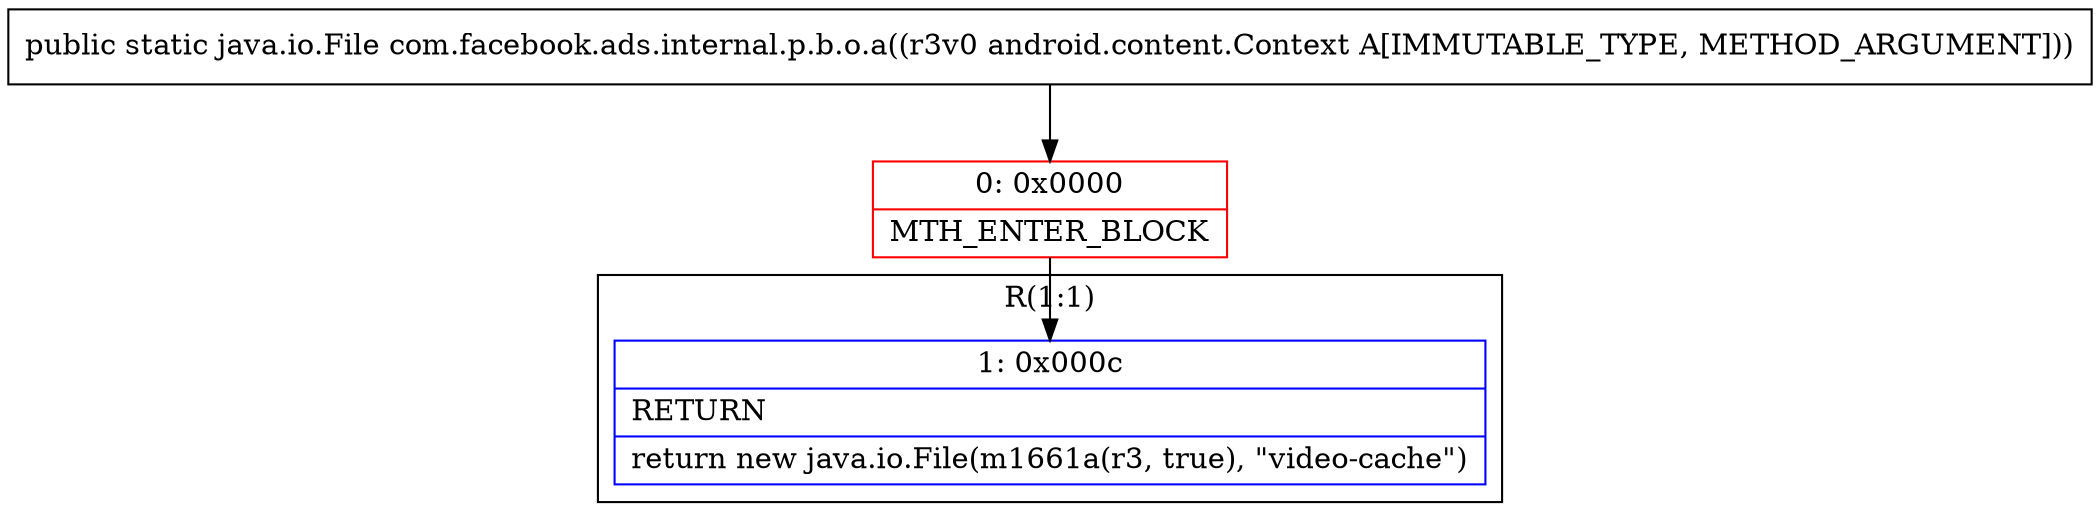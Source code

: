 digraph "CFG forcom.facebook.ads.internal.p.b.o.a(Landroid\/content\/Context;)Ljava\/io\/File;" {
subgraph cluster_Region_1252787450 {
label = "R(1:1)";
node [shape=record,color=blue];
Node_1 [shape=record,label="{1\:\ 0x000c|RETURN\l|return new java.io.File(m1661a(r3, true), \"video\-cache\")\l}"];
}
Node_0 [shape=record,color=red,label="{0\:\ 0x0000|MTH_ENTER_BLOCK\l}"];
MethodNode[shape=record,label="{public static java.io.File com.facebook.ads.internal.p.b.o.a((r3v0 android.content.Context A[IMMUTABLE_TYPE, METHOD_ARGUMENT])) }"];
MethodNode -> Node_0;
Node_0 -> Node_1;
}

